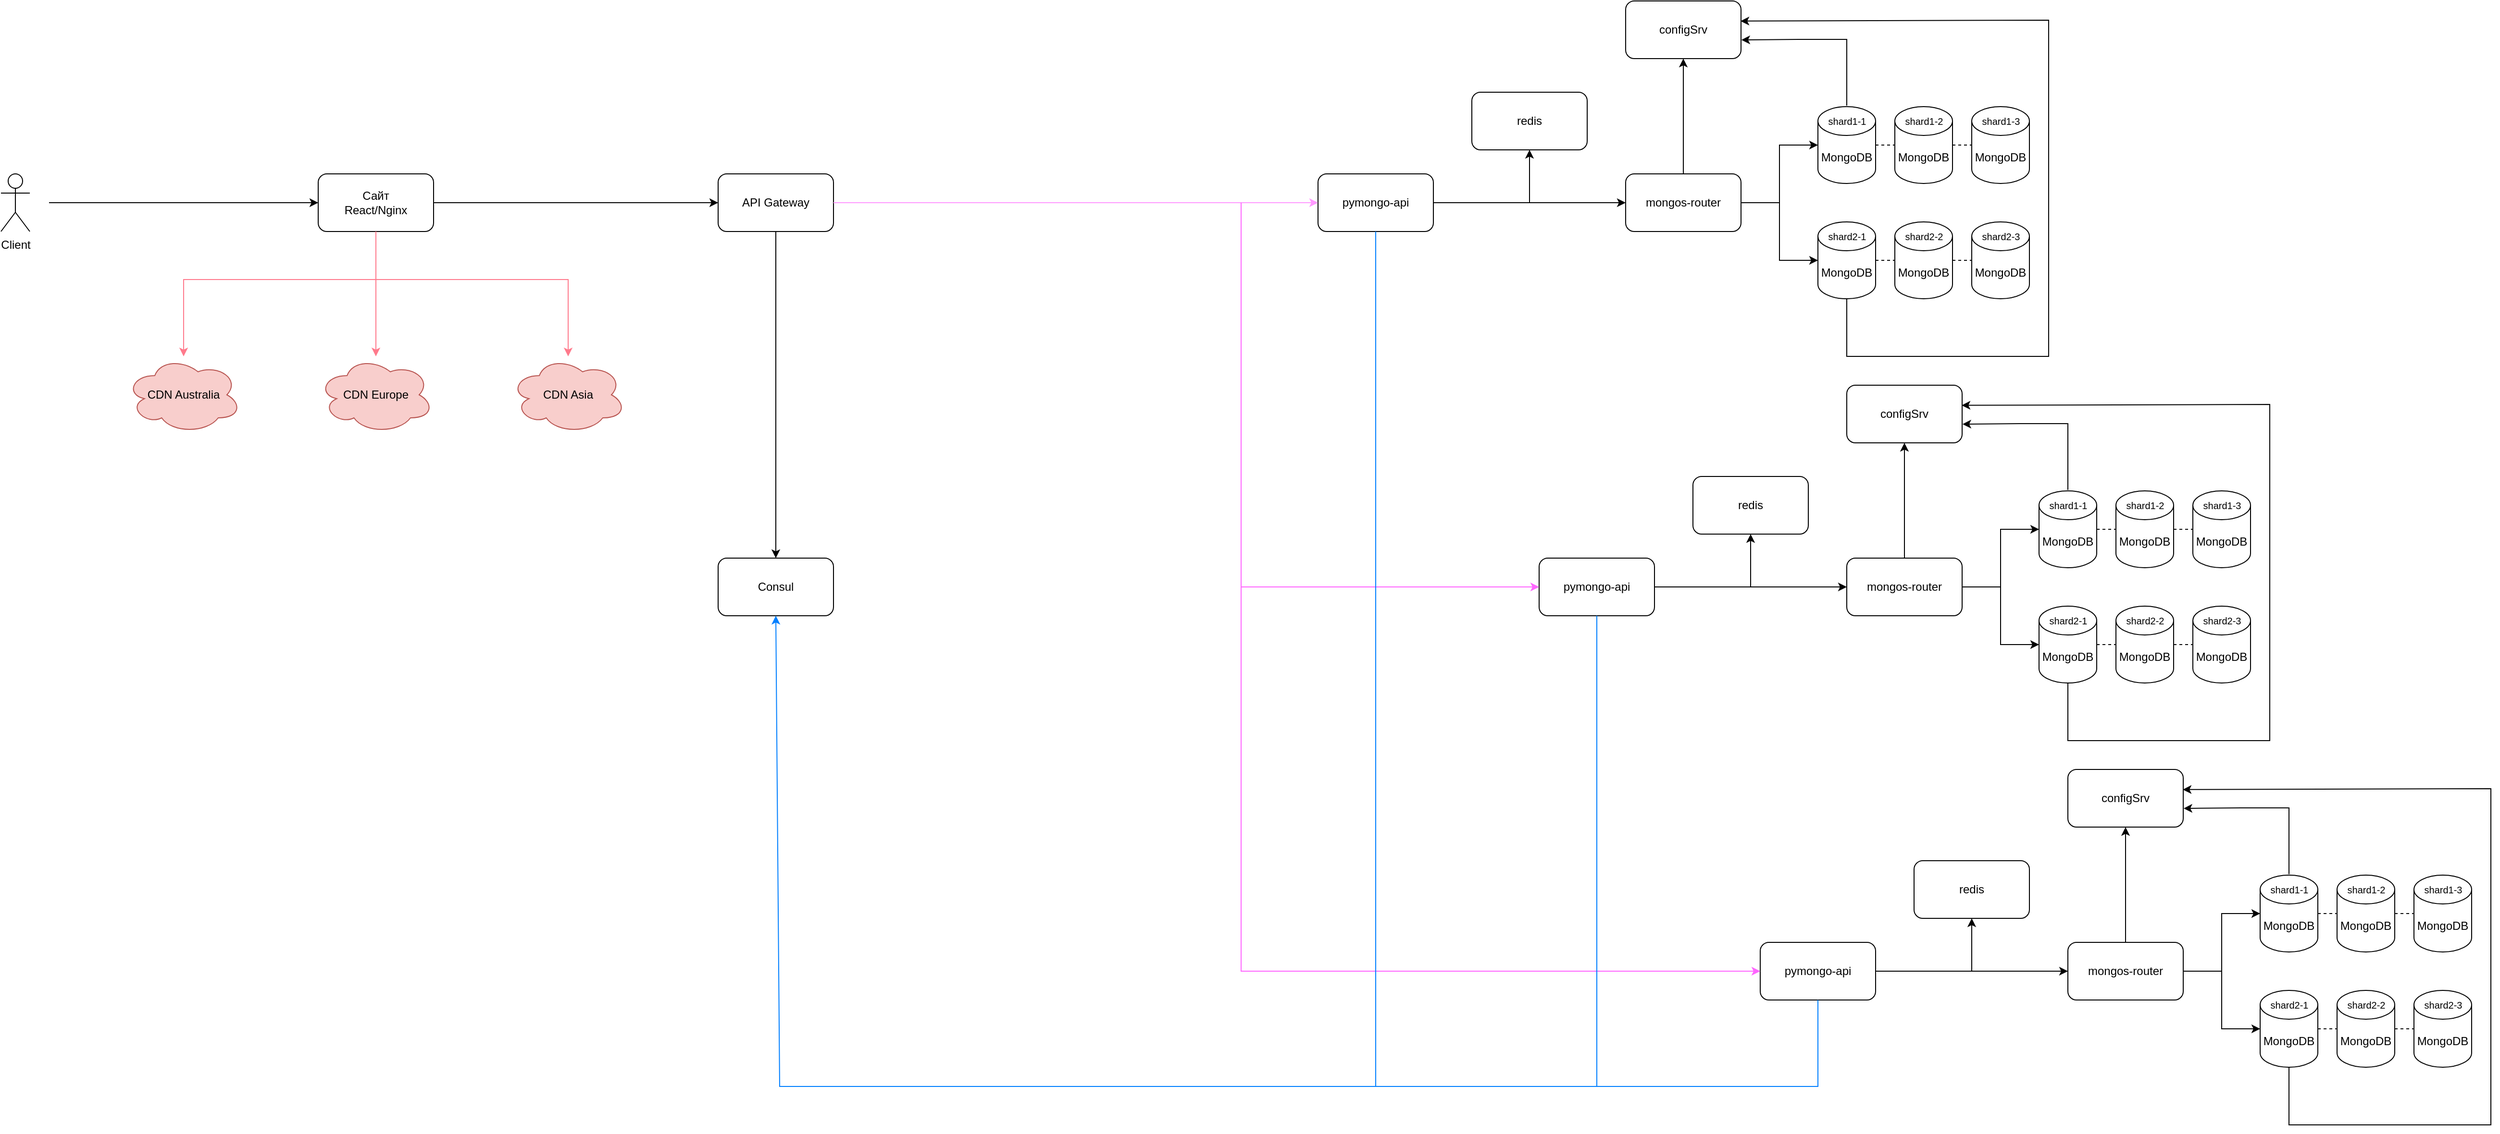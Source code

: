 <mxfile version="24.8.8">
  <diagram name="Page-1" id="-H_mtQnk-PTXWXPvYvuk">
    <mxGraphModel dx="5518" dy="2130" grid="1" gridSize="10" guides="1" tooltips="1" connect="1" arrows="1" fold="1" page="1" pageScale="1" pageWidth="1169" pageHeight="827" math="0" shadow="0">
      <root>
        <mxCell id="0" />
        <mxCell id="1" parent="0" />
        <mxCell id="zA23MoTUsTF4_91t8viU-2" value="MongoDB" style="shape=cylinder3;whiteSpace=wrap;html=1;boundedLbl=1;backgroundOutline=1;size=15;" parent="1" vertex="1">
          <mxGeometry x="560" y="220" width="60" height="80" as="geometry" />
        </mxCell>
        <mxCell id="zA23MoTUsTF4_91t8viU-3" value="mongos-router" style="rounded=1;whiteSpace=wrap;html=1;" parent="1" vertex="1">
          <mxGeometry x="360" y="290" width="120" height="60" as="geometry" />
        </mxCell>
        <mxCell id="zA23MoTUsTF4_91t8viU-4" style="edgeStyle=orthogonalEdgeStyle;rounded=0;orthogonalLoop=1;jettySize=auto;html=1;exitX=1;exitY=0.5;exitDx=0;exitDy=0;entryX=0;entryY=0.5;entryDx=0;entryDy=0;entryPerimeter=0;" parent="1" source="zA23MoTUsTF4_91t8viU-3" target="zA23MoTUsTF4_91t8viU-2" edge="1">
          <mxGeometry relative="1" as="geometry" />
        </mxCell>
        <mxCell id="vdc-l6_NN5zHmQbU5RR5-1" value="MongoDB" style="shape=cylinder3;whiteSpace=wrap;html=1;boundedLbl=1;backgroundOutline=1;size=15;" parent="1" vertex="1">
          <mxGeometry x="560" y="340" width="60" height="80" as="geometry" />
        </mxCell>
        <mxCell id="vdc-l6_NN5zHmQbU5RR5-2" style="edgeStyle=orthogonalEdgeStyle;rounded=0;orthogonalLoop=1;jettySize=auto;html=1;exitX=1;exitY=0.5;exitDx=0;exitDy=0;" parent="1" source="zA23MoTUsTF4_91t8viU-3" edge="1">
          <mxGeometry relative="1" as="geometry">
            <mxPoint x="490" y="330" as="sourcePoint" />
            <mxPoint x="560" y="380" as="targetPoint" />
            <Array as="points">
              <mxPoint x="520" y="320" />
              <mxPoint x="520" y="380" />
            </Array>
          </mxGeometry>
        </mxCell>
        <mxCell id="vdc-l6_NN5zHmQbU5RR5-3" value="&lt;font style=&quot;font-size: 10px;&quot;&gt;shard1-1&lt;/font&gt;" style="text;html=1;align=center;verticalAlign=middle;resizable=0;points=[];autosize=1;strokeColor=none;fillColor=none;" parent="1" vertex="1">
          <mxGeometry x="560" y="220" width="60" height="30" as="geometry" />
        </mxCell>
        <mxCell id="vdc-l6_NN5zHmQbU5RR5-4" value="shard2-1" style="text;html=1;align=center;verticalAlign=middle;resizable=0;points=[];autosize=1;strokeColor=none;fillColor=none;fontSize=10;" parent="1" vertex="1">
          <mxGeometry x="560" y="340" width="60" height="30" as="geometry" />
        </mxCell>
        <mxCell id="vdc-l6_NN5zHmQbU5RR5-5" value="pymongo-api" style="rounded=1;whiteSpace=wrap;html=1;" parent="1" vertex="1">
          <mxGeometry x="40" y="290" width="120" height="60" as="geometry" />
        </mxCell>
        <mxCell id="vdc-l6_NN5zHmQbU5RR5-6" value="" style="endArrow=classic;html=1;rounded=0;exitX=1;exitY=0.5;exitDx=0;exitDy=0;entryX=0;entryY=0.5;entryDx=0;entryDy=0;" parent="1" source="vdc-l6_NN5zHmQbU5RR5-5" target="zA23MoTUsTF4_91t8viU-3" edge="1">
          <mxGeometry width="50" height="50" relative="1" as="geometry">
            <mxPoint x="360" y="350" as="sourcePoint" />
            <mxPoint x="410" y="300" as="targetPoint" />
          </mxGeometry>
        </mxCell>
        <mxCell id="vdc-l6_NN5zHmQbU5RR5-7" value="configSrv" style="rounded=1;whiteSpace=wrap;html=1;" parent="1" vertex="1">
          <mxGeometry x="360" y="110" width="120" height="60" as="geometry" />
        </mxCell>
        <mxCell id="vdc-l6_NN5zHmQbU5RR5-9" value="" style="endArrow=classic;html=1;rounded=0;entryX=0.5;entryY=1;entryDx=0;entryDy=0;exitX=0.5;exitY=0;exitDx=0;exitDy=0;" parent="1" source="zA23MoTUsTF4_91t8viU-3" target="vdc-l6_NN5zHmQbU5RR5-7" edge="1">
          <mxGeometry width="50" height="50" relative="1" as="geometry">
            <mxPoint x="420" y="290" as="sourcePoint" />
            <mxPoint x="420" y="200" as="targetPoint" />
          </mxGeometry>
        </mxCell>
        <mxCell id="vdc-l6_NN5zHmQbU5RR5-10" value="" style="endArrow=classic;html=1;rounded=0;entryX=1.003;entryY=0.676;entryDx=0;entryDy=0;entryPerimeter=0;" parent="1" target="vdc-l6_NN5zHmQbU5RR5-7" edge="1">
          <mxGeometry width="50" height="50" relative="1" as="geometry">
            <mxPoint x="590" y="219" as="sourcePoint" />
            <mxPoint x="585" y="150" as="targetPoint" />
            <Array as="points">
              <mxPoint x="590" y="150" />
              <mxPoint x="540" y="150" />
            </Array>
          </mxGeometry>
        </mxCell>
        <mxCell id="vdc-l6_NN5zHmQbU5RR5-11" value="MongoDB" style="shape=cylinder3;whiteSpace=wrap;html=1;boundedLbl=1;backgroundOutline=1;size=15;" parent="1" vertex="1">
          <mxGeometry x="640" y="220" width="60" height="80" as="geometry" />
        </mxCell>
        <mxCell id="vdc-l6_NN5zHmQbU5RR5-12" value="MongoDB" style="shape=cylinder3;whiteSpace=wrap;html=1;boundedLbl=1;backgroundOutline=1;size=15;" parent="1" vertex="1">
          <mxGeometry x="720" y="220" width="60" height="80" as="geometry" />
        </mxCell>
        <mxCell id="vdc-l6_NN5zHmQbU5RR5-13" value="MongoDB" style="shape=cylinder3;whiteSpace=wrap;html=1;boundedLbl=1;backgroundOutline=1;size=15;" parent="1" vertex="1">
          <mxGeometry x="720" y="340" width="60" height="80" as="geometry" />
        </mxCell>
        <mxCell id="vdc-l6_NN5zHmQbU5RR5-14" value="MongoDB" style="shape=cylinder3;whiteSpace=wrap;html=1;boundedLbl=1;backgroundOutline=1;size=15;" parent="1" vertex="1">
          <mxGeometry x="640" y="340" width="60" height="80" as="geometry" />
        </mxCell>
        <mxCell id="vdc-l6_NN5zHmQbU5RR5-15" value="&lt;font style=&quot;font-size: 10px;&quot;&gt;shard2-3&lt;/font&gt;" style="text;html=1;align=center;verticalAlign=middle;resizable=0;points=[];autosize=1;strokeColor=none;fillColor=none;" parent="1" vertex="1">
          <mxGeometry x="720" y="340" width="60" height="30" as="geometry" />
        </mxCell>
        <mxCell id="vdc-l6_NN5zHmQbU5RR5-16" value="&lt;font style=&quot;font-size: 10px;&quot;&gt;shard1-3&lt;/font&gt;" style="text;html=1;align=center;verticalAlign=middle;resizable=0;points=[];autosize=1;strokeColor=none;fillColor=none;" parent="1" vertex="1">
          <mxGeometry x="720" y="220" width="60" height="30" as="geometry" />
        </mxCell>
        <mxCell id="vdc-l6_NN5zHmQbU5RR5-17" value="&lt;font style=&quot;font-size: 10px;&quot;&gt;shard2-2&lt;/font&gt;" style="text;html=1;align=center;verticalAlign=middle;resizable=0;points=[];autosize=1;strokeColor=none;fillColor=none;" parent="1" vertex="1">
          <mxGeometry x="640" y="340" width="60" height="30" as="geometry" />
        </mxCell>
        <mxCell id="vdc-l6_NN5zHmQbU5RR5-18" value="&lt;font style=&quot;font-size: 10px;&quot;&gt;shard1-2&lt;/font&gt;" style="text;html=1;align=center;verticalAlign=middle;resizable=0;points=[];autosize=1;strokeColor=none;fillColor=none;" parent="1" vertex="1">
          <mxGeometry x="640" y="220" width="60" height="30" as="geometry" />
        </mxCell>
        <mxCell id="vdc-l6_NN5zHmQbU5RR5-20" value="" style="endArrow=none;dashed=1;html=1;rounded=0;exitX=1;exitY=0.5;exitDx=0;exitDy=0;exitPerimeter=0;entryX=0;entryY=0.5;entryDx=0;entryDy=0;entryPerimeter=0;" parent="1" source="zA23MoTUsTF4_91t8viU-2" target="vdc-l6_NN5zHmQbU5RR5-11" edge="1">
          <mxGeometry width="50" height="50" relative="1" as="geometry">
            <mxPoint x="640" y="290" as="sourcePoint" />
            <mxPoint x="690" y="240" as="targetPoint" />
          </mxGeometry>
        </mxCell>
        <mxCell id="vdc-l6_NN5zHmQbU5RR5-21" value="" style="endArrow=none;dashed=1;html=1;rounded=0;entryX=0;entryY=0.5;entryDx=0;entryDy=0;entryPerimeter=0;exitX=1;exitY=0.5;exitDx=0;exitDy=0;exitPerimeter=0;" parent="1" source="vdc-l6_NN5zHmQbU5RR5-11" target="vdc-l6_NN5zHmQbU5RR5-12" edge="1">
          <mxGeometry width="50" height="50" relative="1" as="geometry">
            <mxPoint x="640" y="290" as="sourcePoint" />
            <mxPoint x="690" y="240" as="targetPoint" />
          </mxGeometry>
        </mxCell>
        <mxCell id="vdc-l6_NN5zHmQbU5RR5-22" value="" style="endArrow=none;dashed=1;html=1;rounded=0;exitX=1;exitY=0.5;exitDx=0;exitDy=0;exitPerimeter=0;entryX=0;entryY=0.5;entryDx=0;entryDy=0;entryPerimeter=0;" parent="1" source="vdc-l6_NN5zHmQbU5RR5-14" target="vdc-l6_NN5zHmQbU5RR5-13" edge="1">
          <mxGeometry width="50" height="50" relative="1" as="geometry">
            <mxPoint x="640" y="290" as="sourcePoint" />
            <mxPoint x="690" y="240" as="targetPoint" />
          </mxGeometry>
        </mxCell>
        <mxCell id="vdc-l6_NN5zHmQbU5RR5-23" value="" style="endArrow=none;dashed=1;html=1;rounded=0;exitX=1;exitY=0.5;exitDx=0;exitDy=0;exitPerimeter=0;entryX=0;entryY=0.5;entryDx=0;entryDy=0;entryPerimeter=0;" parent="1" source="vdc-l6_NN5zHmQbU5RR5-1" target="vdc-l6_NN5zHmQbU5RR5-14" edge="1">
          <mxGeometry width="50" height="50" relative="1" as="geometry">
            <mxPoint x="640" y="290" as="sourcePoint" />
            <mxPoint x="690" y="240" as="targetPoint" />
          </mxGeometry>
        </mxCell>
        <mxCell id="vdc-l6_NN5zHmQbU5RR5-26" value="redis" style="rounded=1;whiteSpace=wrap;html=1;" parent="1" vertex="1">
          <mxGeometry x="200" y="205" width="120" height="60" as="geometry" />
        </mxCell>
        <mxCell id="vdc-l6_NN5zHmQbU5RR5-27" value="" style="endArrow=classic;html=1;rounded=0;entryX=0.5;entryY=1;entryDx=0;entryDy=0;" parent="1" target="vdc-l6_NN5zHmQbU5RR5-26" edge="1">
          <mxGeometry width="50" height="50" relative="1" as="geometry">
            <mxPoint x="260" y="320" as="sourcePoint" />
            <mxPoint x="290" y="240" as="targetPoint" />
          </mxGeometry>
        </mxCell>
        <mxCell id="vdc-l6_NN5zHmQbU5RR5-28" value="" style="endArrow=classic;html=1;rounded=0;entryX=0.996;entryY=0.349;entryDx=0;entryDy=0;entryPerimeter=0;" parent="1" source="vdc-l6_NN5zHmQbU5RR5-1" target="vdc-l6_NN5zHmQbU5RR5-7" edge="1">
          <mxGeometry width="50" height="50" relative="1" as="geometry">
            <mxPoint x="450" y="350" as="sourcePoint" />
            <mxPoint x="590" y="140" as="targetPoint" />
            <Array as="points">
              <mxPoint x="590" y="480" />
              <mxPoint x="800" y="480" />
              <mxPoint x="800" y="130" />
            </Array>
          </mxGeometry>
        </mxCell>
        <mxCell id="4wMqFgEIXRzH2DbGA5m--1" value="MongoDB" style="shape=cylinder3;whiteSpace=wrap;html=1;boundedLbl=1;backgroundOutline=1;size=15;" vertex="1" parent="1">
          <mxGeometry x="790" y="620" width="60" height="80" as="geometry" />
        </mxCell>
        <mxCell id="4wMqFgEIXRzH2DbGA5m--2" value="mongos-router" style="rounded=1;whiteSpace=wrap;html=1;" vertex="1" parent="1">
          <mxGeometry x="590" y="690" width="120" height="60" as="geometry" />
        </mxCell>
        <mxCell id="4wMqFgEIXRzH2DbGA5m--3" style="edgeStyle=orthogonalEdgeStyle;rounded=0;orthogonalLoop=1;jettySize=auto;html=1;exitX=1;exitY=0.5;exitDx=0;exitDy=0;entryX=0;entryY=0.5;entryDx=0;entryDy=0;entryPerimeter=0;" edge="1" parent="1" source="4wMqFgEIXRzH2DbGA5m--2" target="4wMqFgEIXRzH2DbGA5m--1">
          <mxGeometry relative="1" as="geometry" />
        </mxCell>
        <mxCell id="4wMqFgEIXRzH2DbGA5m--4" value="MongoDB" style="shape=cylinder3;whiteSpace=wrap;html=1;boundedLbl=1;backgroundOutline=1;size=15;" vertex="1" parent="1">
          <mxGeometry x="790" y="740" width="60" height="80" as="geometry" />
        </mxCell>
        <mxCell id="4wMqFgEIXRzH2DbGA5m--5" style="edgeStyle=orthogonalEdgeStyle;rounded=0;orthogonalLoop=1;jettySize=auto;html=1;exitX=1;exitY=0.5;exitDx=0;exitDy=0;" edge="1" parent="1" source="4wMqFgEIXRzH2DbGA5m--2">
          <mxGeometry relative="1" as="geometry">
            <mxPoint x="720" y="730" as="sourcePoint" />
            <mxPoint x="790" y="780" as="targetPoint" />
            <Array as="points">
              <mxPoint x="750" y="720" />
              <mxPoint x="750" y="780" />
            </Array>
          </mxGeometry>
        </mxCell>
        <mxCell id="4wMqFgEIXRzH2DbGA5m--6" value="&lt;font style=&quot;font-size: 10px;&quot;&gt;shard1-1&lt;/font&gt;" style="text;html=1;align=center;verticalAlign=middle;resizable=0;points=[];autosize=1;strokeColor=none;fillColor=none;" vertex="1" parent="1">
          <mxGeometry x="790" y="620" width="60" height="30" as="geometry" />
        </mxCell>
        <mxCell id="4wMqFgEIXRzH2DbGA5m--7" value="shard2-1" style="text;html=1;align=center;verticalAlign=middle;resizable=0;points=[];autosize=1;strokeColor=none;fillColor=none;fontSize=10;" vertex="1" parent="1">
          <mxGeometry x="790" y="740" width="60" height="30" as="geometry" />
        </mxCell>
        <mxCell id="4wMqFgEIXRzH2DbGA5m--8" value="pymongo-api" style="rounded=1;whiteSpace=wrap;html=1;" vertex="1" parent="1">
          <mxGeometry x="270" y="690" width="120" height="60" as="geometry" />
        </mxCell>
        <mxCell id="4wMqFgEIXRzH2DbGA5m--9" value="" style="endArrow=classic;html=1;rounded=0;exitX=1;exitY=0.5;exitDx=0;exitDy=0;entryX=0;entryY=0.5;entryDx=0;entryDy=0;" edge="1" parent="1" source="4wMqFgEIXRzH2DbGA5m--8" target="4wMqFgEIXRzH2DbGA5m--2">
          <mxGeometry width="50" height="50" relative="1" as="geometry">
            <mxPoint x="590" y="750" as="sourcePoint" />
            <mxPoint x="640" y="700" as="targetPoint" />
          </mxGeometry>
        </mxCell>
        <mxCell id="4wMqFgEIXRzH2DbGA5m--10" value="configSrv" style="rounded=1;whiteSpace=wrap;html=1;" vertex="1" parent="1">
          <mxGeometry x="590" y="510" width="120" height="60" as="geometry" />
        </mxCell>
        <mxCell id="4wMqFgEIXRzH2DbGA5m--11" value="" style="endArrow=classic;html=1;rounded=0;entryX=0.5;entryY=1;entryDx=0;entryDy=0;exitX=0.5;exitY=0;exitDx=0;exitDy=0;" edge="1" parent="1" source="4wMqFgEIXRzH2DbGA5m--2" target="4wMqFgEIXRzH2DbGA5m--10">
          <mxGeometry width="50" height="50" relative="1" as="geometry">
            <mxPoint x="650" y="690" as="sourcePoint" />
            <mxPoint x="650" y="600" as="targetPoint" />
          </mxGeometry>
        </mxCell>
        <mxCell id="4wMqFgEIXRzH2DbGA5m--12" value="" style="endArrow=classic;html=1;rounded=0;entryX=1.003;entryY=0.676;entryDx=0;entryDy=0;entryPerimeter=0;" edge="1" parent="1" target="4wMqFgEIXRzH2DbGA5m--10">
          <mxGeometry width="50" height="50" relative="1" as="geometry">
            <mxPoint x="820" y="619" as="sourcePoint" />
            <mxPoint x="815" y="550" as="targetPoint" />
            <Array as="points">
              <mxPoint x="820" y="550" />
              <mxPoint x="770" y="550" />
            </Array>
          </mxGeometry>
        </mxCell>
        <mxCell id="4wMqFgEIXRzH2DbGA5m--13" value="MongoDB" style="shape=cylinder3;whiteSpace=wrap;html=1;boundedLbl=1;backgroundOutline=1;size=15;" vertex="1" parent="1">
          <mxGeometry x="870" y="620" width="60" height="80" as="geometry" />
        </mxCell>
        <mxCell id="4wMqFgEIXRzH2DbGA5m--14" value="MongoDB" style="shape=cylinder3;whiteSpace=wrap;html=1;boundedLbl=1;backgroundOutline=1;size=15;" vertex="1" parent="1">
          <mxGeometry x="950" y="620" width="60" height="80" as="geometry" />
        </mxCell>
        <mxCell id="4wMqFgEIXRzH2DbGA5m--15" value="MongoDB" style="shape=cylinder3;whiteSpace=wrap;html=1;boundedLbl=1;backgroundOutline=1;size=15;" vertex="1" parent="1">
          <mxGeometry x="950" y="740" width="60" height="80" as="geometry" />
        </mxCell>
        <mxCell id="4wMqFgEIXRzH2DbGA5m--16" value="MongoDB" style="shape=cylinder3;whiteSpace=wrap;html=1;boundedLbl=1;backgroundOutline=1;size=15;" vertex="1" parent="1">
          <mxGeometry x="870" y="740" width="60" height="80" as="geometry" />
        </mxCell>
        <mxCell id="4wMqFgEIXRzH2DbGA5m--17" value="&lt;font style=&quot;font-size: 10px;&quot;&gt;shard2-3&lt;/font&gt;" style="text;html=1;align=center;verticalAlign=middle;resizable=0;points=[];autosize=1;strokeColor=none;fillColor=none;" vertex="1" parent="1">
          <mxGeometry x="950" y="740" width="60" height="30" as="geometry" />
        </mxCell>
        <mxCell id="4wMqFgEIXRzH2DbGA5m--18" value="&lt;font style=&quot;font-size: 10px;&quot;&gt;shard1-3&lt;/font&gt;" style="text;html=1;align=center;verticalAlign=middle;resizable=0;points=[];autosize=1;strokeColor=none;fillColor=none;" vertex="1" parent="1">
          <mxGeometry x="950" y="620" width="60" height="30" as="geometry" />
        </mxCell>
        <mxCell id="4wMqFgEIXRzH2DbGA5m--19" value="&lt;font style=&quot;font-size: 10px;&quot;&gt;shard2-2&lt;/font&gt;" style="text;html=1;align=center;verticalAlign=middle;resizable=0;points=[];autosize=1;strokeColor=none;fillColor=none;" vertex="1" parent="1">
          <mxGeometry x="870" y="740" width="60" height="30" as="geometry" />
        </mxCell>
        <mxCell id="4wMqFgEIXRzH2DbGA5m--20" value="&lt;font style=&quot;font-size: 10px;&quot;&gt;shard1-2&lt;/font&gt;" style="text;html=1;align=center;verticalAlign=middle;resizable=0;points=[];autosize=1;strokeColor=none;fillColor=none;" vertex="1" parent="1">
          <mxGeometry x="870" y="620" width="60" height="30" as="geometry" />
        </mxCell>
        <mxCell id="4wMqFgEIXRzH2DbGA5m--21" value="" style="endArrow=none;dashed=1;html=1;rounded=0;exitX=1;exitY=0.5;exitDx=0;exitDy=0;exitPerimeter=0;entryX=0;entryY=0.5;entryDx=0;entryDy=0;entryPerimeter=0;" edge="1" parent="1" source="4wMqFgEIXRzH2DbGA5m--1" target="4wMqFgEIXRzH2DbGA5m--13">
          <mxGeometry width="50" height="50" relative="1" as="geometry">
            <mxPoint x="870" y="690" as="sourcePoint" />
            <mxPoint x="920" y="640" as="targetPoint" />
          </mxGeometry>
        </mxCell>
        <mxCell id="4wMqFgEIXRzH2DbGA5m--22" value="" style="endArrow=none;dashed=1;html=1;rounded=0;entryX=0;entryY=0.5;entryDx=0;entryDy=0;entryPerimeter=0;exitX=1;exitY=0.5;exitDx=0;exitDy=0;exitPerimeter=0;" edge="1" parent="1" source="4wMqFgEIXRzH2DbGA5m--13" target="4wMqFgEIXRzH2DbGA5m--14">
          <mxGeometry width="50" height="50" relative="1" as="geometry">
            <mxPoint x="870" y="690" as="sourcePoint" />
            <mxPoint x="920" y="640" as="targetPoint" />
          </mxGeometry>
        </mxCell>
        <mxCell id="4wMqFgEIXRzH2DbGA5m--23" value="" style="endArrow=none;dashed=1;html=1;rounded=0;exitX=1;exitY=0.5;exitDx=0;exitDy=0;exitPerimeter=0;entryX=0;entryY=0.5;entryDx=0;entryDy=0;entryPerimeter=0;" edge="1" parent="1" source="4wMqFgEIXRzH2DbGA5m--16" target="4wMqFgEIXRzH2DbGA5m--15">
          <mxGeometry width="50" height="50" relative="1" as="geometry">
            <mxPoint x="870" y="690" as="sourcePoint" />
            <mxPoint x="920" y="640" as="targetPoint" />
          </mxGeometry>
        </mxCell>
        <mxCell id="4wMqFgEIXRzH2DbGA5m--24" value="" style="endArrow=none;dashed=1;html=1;rounded=0;exitX=1;exitY=0.5;exitDx=0;exitDy=0;exitPerimeter=0;entryX=0;entryY=0.5;entryDx=0;entryDy=0;entryPerimeter=0;" edge="1" parent="1" source="4wMqFgEIXRzH2DbGA5m--4" target="4wMqFgEIXRzH2DbGA5m--16">
          <mxGeometry width="50" height="50" relative="1" as="geometry">
            <mxPoint x="870" y="690" as="sourcePoint" />
            <mxPoint x="920" y="640" as="targetPoint" />
          </mxGeometry>
        </mxCell>
        <mxCell id="4wMqFgEIXRzH2DbGA5m--25" value="redis" style="rounded=1;whiteSpace=wrap;html=1;" vertex="1" parent="1">
          <mxGeometry x="430" y="605" width="120" height="60" as="geometry" />
        </mxCell>
        <mxCell id="4wMqFgEIXRzH2DbGA5m--26" value="" style="endArrow=classic;html=1;rounded=0;entryX=0.5;entryY=1;entryDx=0;entryDy=0;" edge="1" parent="1" target="4wMqFgEIXRzH2DbGA5m--25">
          <mxGeometry width="50" height="50" relative="1" as="geometry">
            <mxPoint x="490" y="720" as="sourcePoint" />
            <mxPoint x="520" y="640" as="targetPoint" />
          </mxGeometry>
        </mxCell>
        <mxCell id="4wMqFgEIXRzH2DbGA5m--27" value="" style="endArrow=classic;html=1;rounded=0;entryX=0.996;entryY=0.349;entryDx=0;entryDy=0;entryPerimeter=0;" edge="1" parent="1" source="4wMqFgEIXRzH2DbGA5m--4" target="4wMqFgEIXRzH2DbGA5m--10">
          <mxGeometry width="50" height="50" relative="1" as="geometry">
            <mxPoint x="680" y="750" as="sourcePoint" />
            <mxPoint x="820" y="540" as="targetPoint" />
            <Array as="points">
              <mxPoint x="820" y="880" />
              <mxPoint x="1030" y="880" />
              <mxPoint x="1030" y="530" />
            </Array>
          </mxGeometry>
        </mxCell>
        <mxCell id="4wMqFgEIXRzH2DbGA5m--28" value="MongoDB" style="shape=cylinder3;whiteSpace=wrap;html=1;boundedLbl=1;backgroundOutline=1;size=15;" vertex="1" parent="1">
          <mxGeometry x="1020" y="1020" width="60" height="80" as="geometry" />
        </mxCell>
        <mxCell id="4wMqFgEIXRzH2DbGA5m--29" value="mongos-router" style="rounded=1;whiteSpace=wrap;html=1;" vertex="1" parent="1">
          <mxGeometry x="820" y="1090" width="120" height="60" as="geometry" />
        </mxCell>
        <mxCell id="4wMqFgEIXRzH2DbGA5m--30" style="edgeStyle=orthogonalEdgeStyle;rounded=0;orthogonalLoop=1;jettySize=auto;html=1;exitX=1;exitY=0.5;exitDx=0;exitDy=0;entryX=0;entryY=0.5;entryDx=0;entryDy=0;entryPerimeter=0;" edge="1" parent="1" source="4wMqFgEIXRzH2DbGA5m--29" target="4wMqFgEIXRzH2DbGA5m--28">
          <mxGeometry relative="1" as="geometry" />
        </mxCell>
        <mxCell id="4wMqFgEIXRzH2DbGA5m--31" value="MongoDB" style="shape=cylinder3;whiteSpace=wrap;html=1;boundedLbl=1;backgroundOutline=1;size=15;" vertex="1" parent="1">
          <mxGeometry x="1020" y="1140" width="60" height="80" as="geometry" />
        </mxCell>
        <mxCell id="4wMqFgEIXRzH2DbGA5m--32" style="edgeStyle=orthogonalEdgeStyle;rounded=0;orthogonalLoop=1;jettySize=auto;html=1;exitX=1;exitY=0.5;exitDx=0;exitDy=0;" edge="1" parent="1" source="4wMqFgEIXRzH2DbGA5m--29">
          <mxGeometry relative="1" as="geometry">
            <mxPoint x="950" y="1130" as="sourcePoint" />
            <mxPoint x="1020" y="1180" as="targetPoint" />
            <Array as="points">
              <mxPoint x="980" y="1120" />
              <mxPoint x="980" y="1180" />
            </Array>
          </mxGeometry>
        </mxCell>
        <mxCell id="4wMqFgEIXRzH2DbGA5m--33" value="&lt;font style=&quot;font-size: 10px;&quot;&gt;shard1-1&lt;/font&gt;" style="text;html=1;align=center;verticalAlign=middle;resizable=0;points=[];autosize=1;strokeColor=none;fillColor=none;" vertex="1" parent="1">
          <mxGeometry x="1020" y="1020" width="60" height="30" as="geometry" />
        </mxCell>
        <mxCell id="4wMqFgEIXRzH2DbGA5m--34" value="shard2-1" style="text;html=1;align=center;verticalAlign=middle;resizable=0;points=[];autosize=1;strokeColor=none;fillColor=none;fontSize=10;" vertex="1" parent="1">
          <mxGeometry x="1020" y="1140" width="60" height="30" as="geometry" />
        </mxCell>
        <mxCell id="4wMqFgEIXRzH2DbGA5m--35" value="pymongo-api" style="rounded=1;whiteSpace=wrap;html=1;" vertex="1" parent="1">
          <mxGeometry x="500" y="1090" width="120" height="60" as="geometry" />
        </mxCell>
        <mxCell id="4wMqFgEIXRzH2DbGA5m--36" value="" style="endArrow=classic;html=1;rounded=0;exitX=1;exitY=0.5;exitDx=0;exitDy=0;entryX=0;entryY=0.5;entryDx=0;entryDy=0;" edge="1" parent="1" source="4wMqFgEIXRzH2DbGA5m--35" target="4wMqFgEIXRzH2DbGA5m--29">
          <mxGeometry width="50" height="50" relative="1" as="geometry">
            <mxPoint x="820" y="1150" as="sourcePoint" />
            <mxPoint x="870" y="1100" as="targetPoint" />
          </mxGeometry>
        </mxCell>
        <mxCell id="4wMqFgEIXRzH2DbGA5m--37" value="configSrv" style="rounded=1;whiteSpace=wrap;html=1;" vertex="1" parent="1">
          <mxGeometry x="820" y="910" width="120" height="60" as="geometry" />
        </mxCell>
        <mxCell id="4wMqFgEIXRzH2DbGA5m--38" value="" style="endArrow=classic;html=1;rounded=0;entryX=0.5;entryY=1;entryDx=0;entryDy=0;exitX=0.5;exitY=0;exitDx=0;exitDy=0;" edge="1" parent="1" source="4wMqFgEIXRzH2DbGA5m--29" target="4wMqFgEIXRzH2DbGA5m--37">
          <mxGeometry width="50" height="50" relative="1" as="geometry">
            <mxPoint x="880" y="1090" as="sourcePoint" />
            <mxPoint x="880" y="1000" as="targetPoint" />
          </mxGeometry>
        </mxCell>
        <mxCell id="4wMqFgEIXRzH2DbGA5m--39" value="" style="endArrow=classic;html=1;rounded=0;entryX=1.003;entryY=0.676;entryDx=0;entryDy=0;entryPerimeter=0;" edge="1" parent="1" target="4wMqFgEIXRzH2DbGA5m--37">
          <mxGeometry width="50" height="50" relative="1" as="geometry">
            <mxPoint x="1050" y="1019" as="sourcePoint" />
            <mxPoint x="1045" y="950" as="targetPoint" />
            <Array as="points">
              <mxPoint x="1050" y="950" />
              <mxPoint x="1000" y="950" />
            </Array>
          </mxGeometry>
        </mxCell>
        <mxCell id="4wMqFgEIXRzH2DbGA5m--40" value="MongoDB" style="shape=cylinder3;whiteSpace=wrap;html=1;boundedLbl=1;backgroundOutline=1;size=15;" vertex="1" parent="1">
          <mxGeometry x="1100" y="1020" width="60" height="80" as="geometry" />
        </mxCell>
        <mxCell id="4wMqFgEIXRzH2DbGA5m--41" value="MongoDB" style="shape=cylinder3;whiteSpace=wrap;html=1;boundedLbl=1;backgroundOutline=1;size=15;" vertex="1" parent="1">
          <mxGeometry x="1180" y="1020" width="60" height="80" as="geometry" />
        </mxCell>
        <mxCell id="4wMqFgEIXRzH2DbGA5m--42" value="MongoDB" style="shape=cylinder3;whiteSpace=wrap;html=1;boundedLbl=1;backgroundOutline=1;size=15;" vertex="1" parent="1">
          <mxGeometry x="1180" y="1140" width="60" height="80" as="geometry" />
        </mxCell>
        <mxCell id="4wMqFgEIXRzH2DbGA5m--43" value="MongoDB" style="shape=cylinder3;whiteSpace=wrap;html=1;boundedLbl=1;backgroundOutline=1;size=15;" vertex="1" parent="1">
          <mxGeometry x="1100" y="1140" width="60" height="80" as="geometry" />
        </mxCell>
        <mxCell id="4wMqFgEIXRzH2DbGA5m--44" value="&lt;font style=&quot;font-size: 10px;&quot;&gt;shard2-3&lt;/font&gt;" style="text;html=1;align=center;verticalAlign=middle;resizable=0;points=[];autosize=1;strokeColor=none;fillColor=none;" vertex="1" parent="1">
          <mxGeometry x="1180" y="1140" width="60" height="30" as="geometry" />
        </mxCell>
        <mxCell id="4wMqFgEIXRzH2DbGA5m--45" value="&lt;font style=&quot;font-size: 10px;&quot;&gt;shard1-3&lt;/font&gt;" style="text;html=1;align=center;verticalAlign=middle;resizable=0;points=[];autosize=1;strokeColor=none;fillColor=none;" vertex="1" parent="1">
          <mxGeometry x="1180" y="1020" width="60" height="30" as="geometry" />
        </mxCell>
        <mxCell id="4wMqFgEIXRzH2DbGA5m--46" value="&lt;font style=&quot;font-size: 10px;&quot;&gt;shard2-2&lt;/font&gt;" style="text;html=1;align=center;verticalAlign=middle;resizable=0;points=[];autosize=1;strokeColor=none;fillColor=none;" vertex="1" parent="1">
          <mxGeometry x="1100" y="1140" width="60" height="30" as="geometry" />
        </mxCell>
        <mxCell id="4wMqFgEIXRzH2DbGA5m--47" value="&lt;font style=&quot;font-size: 10px;&quot;&gt;shard1-2&lt;/font&gt;" style="text;html=1;align=center;verticalAlign=middle;resizable=0;points=[];autosize=1;strokeColor=none;fillColor=none;" vertex="1" parent="1">
          <mxGeometry x="1100" y="1020" width="60" height="30" as="geometry" />
        </mxCell>
        <mxCell id="4wMqFgEIXRzH2DbGA5m--48" value="" style="endArrow=none;dashed=1;html=1;rounded=0;exitX=1;exitY=0.5;exitDx=0;exitDy=0;exitPerimeter=0;entryX=0;entryY=0.5;entryDx=0;entryDy=0;entryPerimeter=0;" edge="1" parent="1" source="4wMqFgEIXRzH2DbGA5m--28" target="4wMqFgEIXRzH2DbGA5m--40">
          <mxGeometry width="50" height="50" relative="1" as="geometry">
            <mxPoint x="1100" y="1090" as="sourcePoint" />
            <mxPoint x="1150" y="1040" as="targetPoint" />
          </mxGeometry>
        </mxCell>
        <mxCell id="4wMqFgEIXRzH2DbGA5m--49" value="" style="endArrow=none;dashed=1;html=1;rounded=0;entryX=0;entryY=0.5;entryDx=0;entryDy=0;entryPerimeter=0;exitX=1;exitY=0.5;exitDx=0;exitDy=0;exitPerimeter=0;" edge="1" parent="1" source="4wMqFgEIXRzH2DbGA5m--40" target="4wMqFgEIXRzH2DbGA5m--41">
          <mxGeometry width="50" height="50" relative="1" as="geometry">
            <mxPoint x="1100" y="1090" as="sourcePoint" />
            <mxPoint x="1150" y="1040" as="targetPoint" />
          </mxGeometry>
        </mxCell>
        <mxCell id="4wMqFgEIXRzH2DbGA5m--50" value="" style="endArrow=none;dashed=1;html=1;rounded=0;exitX=1;exitY=0.5;exitDx=0;exitDy=0;exitPerimeter=0;entryX=0;entryY=0.5;entryDx=0;entryDy=0;entryPerimeter=0;" edge="1" parent="1" source="4wMqFgEIXRzH2DbGA5m--43" target="4wMqFgEIXRzH2DbGA5m--42">
          <mxGeometry width="50" height="50" relative="1" as="geometry">
            <mxPoint x="1100" y="1090" as="sourcePoint" />
            <mxPoint x="1150" y="1040" as="targetPoint" />
          </mxGeometry>
        </mxCell>
        <mxCell id="4wMqFgEIXRzH2DbGA5m--51" value="" style="endArrow=none;dashed=1;html=1;rounded=0;exitX=1;exitY=0.5;exitDx=0;exitDy=0;exitPerimeter=0;entryX=0;entryY=0.5;entryDx=0;entryDy=0;entryPerimeter=0;" edge="1" parent="1" source="4wMqFgEIXRzH2DbGA5m--31" target="4wMqFgEIXRzH2DbGA5m--43">
          <mxGeometry width="50" height="50" relative="1" as="geometry">
            <mxPoint x="1100" y="1090" as="sourcePoint" />
            <mxPoint x="1150" y="1040" as="targetPoint" />
          </mxGeometry>
        </mxCell>
        <mxCell id="4wMqFgEIXRzH2DbGA5m--52" value="redis" style="rounded=1;whiteSpace=wrap;html=1;" vertex="1" parent="1">
          <mxGeometry x="660" y="1005" width="120" height="60" as="geometry" />
        </mxCell>
        <mxCell id="4wMqFgEIXRzH2DbGA5m--53" value="" style="endArrow=classic;html=1;rounded=0;entryX=0.5;entryY=1;entryDx=0;entryDy=0;" edge="1" parent="1" target="4wMqFgEIXRzH2DbGA5m--52">
          <mxGeometry width="50" height="50" relative="1" as="geometry">
            <mxPoint x="720" y="1120" as="sourcePoint" />
            <mxPoint x="750" y="1040" as="targetPoint" />
          </mxGeometry>
        </mxCell>
        <mxCell id="4wMqFgEIXRzH2DbGA5m--54" value="" style="endArrow=classic;html=1;rounded=0;entryX=0.996;entryY=0.349;entryDx=0;entryDy=0;entryPerimeter=0;" edge="1" parent="1" source="4wMqFgEIXRzH2DbGA5m--31" target="4wMqFgEIXRzH2DbGA5m--37">
          <mxGeometry width="50" height="50" relative="1" as="geometry">
            <mxPoint x="910" y="1150" as="sourcePoint" />
            <mxPoint x="1050" y="940" as="targetPoint" />
            <Array as="points">
              <mxPoint x="1050" y="1280" />
              <mxPoint x="1260" y="1280" />
              <mxPoint x="1260" y="930" />
            </Array>
          </mxGeometry>
        </mxCell>
        <mxCell id="4wMqFgEIXRzH2DbGA5m--55" value="API Gateway" style="rounded=1;whiteSpace=wrap;html=1;" vertex="1" parent="1">
          <mxGeometry x="-584" y="290" width="120" height="60" as="geometry" />
        </mxCell>
        <mxCell id="4wMqFgEIXRzH2DbGA5m--56" value="Consul" style="rounded=1;whiteSpace=wrap;html=1;" vertex="1" parent="1">
          <mxGeometry x="-584" y="690" width="120" height="60" as="geometry" />
        </mxCell>
        <mxCell id="4wMqFgEIXRzH2DbGA5m--57" value="" style="endArrow=classic;html=1;rounded=0;entryX=0;entryY=0.5;entryDx=0;entryDy=0;exitX=1;exitY=0.5;exitDx=0;exitDy=0;strokeColor=#FF99FF;" edge="1" parent="1" source="4wMqFgEIXRzH2DbGA5m--55" target="vdc-l6_NN5zHmQbU5RR5-5">
          <mxGeometry width="50" height="50" relative="1" as="geometry">
            <mxPoint x="-460" y="320" as="sourcePoint" />
            <mxPoint x="30" y="630" as="targetPoint" />
          </mxGeometry>
        </mxCell>
        <mxCell id="4wMqFgEIXRzH2DbGA5m--58" value="" style="endArrow=classic;html=1;rounded=0;entryX=0;entryY=0.5;entryDx=0;entryDy=0;strokeColor=#FF66FF;" edge="1" parent="1" target="4wMqFgEIXRzH2DbGA5m--8">
          <mxGeometry width="50" height="50" relative="1" as="geometry">
            <mxPoint x="-40" y="320" as="sourcePoint" />
            <mxPoint x="-60" y="470" as="targetPoint" />
            <Array as="points">
              <mxPoint x="-40" y="720" />
            </Array>
          </mxGeometry>
        </mxCell>
        <mxCell id="4wMqFgEIXRzH2DbGA5m--59" value="" style="endArrow=classic;html=1;rounded=0;entryX=0;entryY=0.5;entryDx=0;entryDy=0;strokeColor=#FF66FF;" edge="1" parent="1" target="4wMqFgEIXRzH2DbGA5m--35">
          <mxGeometry width="50" height="50" relative="1" as="geometry">
            <mxPoint x="-40" y="720" as="sourcePoint" />
            <mxPoint x="-10" y="720" as="targetPoint" />
            <Array as="points">
              <mxPoint x="-40" y="1120" />
            </Array>
          </mxGeometry>
        </mxCell>
        <mxCell id="4wMqFgEIXRzH2DbGA5m--60" value="" style="endArrow=classic;html=1;rounded=0;exitX=0.5;exitY=1;exitDx=0;exitDy=0;entryX=0.5;entryY=0;entryDx=0;entryDy=0;" edge="1" parent="1" source="4wMqFgEIXRzH2DbGA5m--55" target="4wMqFgEIXRzH2DbGA5m--56">
          <mxGeometry width="50" height="50" relative="1" as="geometry">
            <mxPoint x="-220" y="910" as="sourcePoint" />
            <mxPoint x="-170" y="860" as="targetPoint" />
          </mxGeometry>
        </mxCell>
        <mxCell id="4wMqFgEIXRzH2DbGA5m--62" value="" style="endArrow=classic;html=1;rounded=0;entryX=0.5;entryY=1;entryDx=0;entryDy=0;exitX=0.5;exitY=1;exitDx=0;exitDy=0;strokeColor=#007FFF;" edge="1" parent="1" source="4wMqFgEIXRzH2DbGA5m--35" target="4wMqFgEIXRzH2DbGA5m--56">
          <mxGeometry width="50" height="50" relative="1" as="geometry">
            <mxPoint x="-160" y="870" as="sourcePoint" />
            <mxPoint x="-110" y="820" as="targetPoint" />
            <Array as="points">
              <mxPoint x="560" y="1240" />
              <mxPoint x="-520" y="1240" />
            </Array>
          </mxGeometry>
        </mxCell>
        <mxCell id="4wMqFgEIXRzH2DbGA5m--63" value="" style="endArrow=none;html=1;rounded=0;entryX=0.5;entryY=1;entryDx=0;entryDy=0;fontColor=#007FFF;strokeColor=#007FFF;" edge="1" parent="1" target="vdc-l6_NN5zHmQbU5RR5-5">
          <mxGeometry width="50" height="50" relative="1" as="geometry">
            <mxPoint x="100" y="1240" as="sourcePoint" />
            <mxPoint x="-110" y="820" as="targetPoint" />
          </mxGeometry>
        </mxCell>
        <mxCell id="4wMqFgEIXRzH2DbGA5m--64" value="" style="endArrow=none;html=1;rounded=0;entryX=0.5;entryY=1;entryDx=0;entryDy=0;fontColor=#007FFF;strokeColor=#007FFF;" edge="1" parent="1" target="4wMqFgEIXRzH2DbGA5m--8">
          <mxGeometry width="50" height="50" relative="1" as="geometry">
            <mxPoint x="330" y="1240" as="sourcePoint" />
            <mxPoint x="-110" y="820" as="targetPoint" />
          </mxGeometry>
        </mxCell>
        <mxCell id="4wMqFgEIXRzH2DbGA5m--65" value="Client" style="shape=umlActor;verticalLabelPosition=bottom;verticalAlign=top;html=1;outlineConnect=0;" vertex="1" parent="1">
          <mxGeometry x="-1330" y="290" width="30" height="60" as="geometry" />
        </mxCell>
        <mxCell id="4wMqFgEIXRzH2DbGA5m--66" value="" style="endArrow=classic;html=1;rounded=0;entryX=0;entryY=0.5;entryDx=0;entryDy=0;exitX=1;exitY=0.5;exitDx=0;exitDy=0;" edge="1" parent="1" source="4wMqFgEIXRzH2DbGA5m--70" target="4wMqFgEIXRzH2DbGA5m--55">
          <mxGeometry width="50" height="50" relative="1" as="geometry">
            <mxPoint x="-840" y="320" as="sourcePoint" />
            <mxPoint x="-994" y="319" as="targetPoint" />
          </mxGeometry>
        </mxCell>
        <mxCell id="4wMqFgEIXRzH2DbGA5m--67" value="CDN Europe" style="ellipse;shape=cloud;whiteSpace=wrap;html=1;fillColor=#f8cecc;strokeColor=#b85450;" vertex="1" parent="1">
          <mxGeometry x="-1000" y="480" width="120" height="80" as="geometry" />
        </mxCell>
        <mxCell id="4wMqFgEIXRzH2DbGA5m--68" value="CDN Asia" style="ellipse;shape=cloud;whiteSpace=wrap;html=1;fillColor=#f8cecc;strokeColor=#b85450;" vertex="1" parent="1">
          <mxGeometry x="-800" y="480" width="120" height="80" as="geometry" />
        </mxCell>
        <mxCell id="4wMqFgEIXRzH2DbGA5m--69" value="CDN Australia" style="ellipse;shape=cloud;whiteSpace=wrap;html=1;fillColor=#f8cecc;strokeColor=#b85450;" vertex="1" parent="1">
          <mxGeometry x="-1200" y="480" width="120" height="80" as="geometry" />
        </mxCell>
        <mxCell id="4wMqFgEIXRzH2DbGA5m--70" value="Сайт&lt;div&gt;React/Nginx&lt;/div&gt;" style="rounded=1;whiteSpace=wrap;html=1;" vertex="1" parent="1">
          <mxGeometry x="-1000" y="290" width="120" height="60" as="geometry" />
        </mxCell>
        <mxCell id="4wMqFgEIXRzH2DbGA5m--71" value="" style="endArrow=classic;html=1;rounded=0;entryX=0;entryY=0.5;entryDx=0;entryDy=0;" edge="1" parent="1" target="4wMqFgEIXRzH2DbGA5m--70">
          <mxGeometry width="50" height="50" relative="1" as="geometry">
            <mxPoint x="-1280" y="320" as="sourcePoint" />
            <mxPoint x="-800" y="540" as="targetPoint" />
          </mxGeometry>
        </mxCell>
        <mxCell id="4wMqFgEIXRzH2DbGA5m--72" value="" style="endArrow=classic;html=1;rounded=0;exitX=0.5;exitY=1;exitDx=0;exitDy=0;strokeColor=#FF7A8C;" edge="1" parent="1" source="4wMqFgEIXRzH2DbGA5m--70" target="4wMqFgEIXRzH2DbGA5m--67">
          <mxGeometry width="50" height="50" relative="1" as="geometry">
            <mxPoint x="-890" y="550" as="sourcePoint" />
            <mxPoint x="-840" y="500" as="targetPoint" />
          </mxGeometry>
        </mxCell>
        <mxCell id="4wMqFgEIXRzH2DbGA5m--73" value="" style="endArrow=classic;html=1;rounded=0;strokeColor=#FF7A8C;" edge="1" parent="1">
          <mxGeometry width="50" height="50" relative="1" as="geometry">
            <mxPoint x="-940" y="400" as="sourcePoint" />
            <mxPoint x="-740" y="480" as="targetPoint" />
            <Array as="points">
              <mxPoint x="-740" y="400" />
            </Array>
          </mxGeometry>
        </mxCell>
        <mxCell id="4wMqFgEIXRzH2DbGA5m--74" value="" style="endArrow=classic;html=1;rounded=0;strokeColor=#FF7A8C;" edge="1" parent="1" target="4wMqFgEIXRzH2DbGA5m--69">
          <mxGeometry width="50" height="50" relative="1" as="geometry">
            <mxPoint x="-940" y="400" as="sourcePoint" />
            <mxPoint x="-1010" y="500" as="targetPoint" />
            <Array as="points">
              <mxPoint x="-1140" y="400" />
            </Array>
          </mxGeometry>
        </mxCell>
      </root>
    </mxGraphModel>
  </diagram>
</mxfile>
